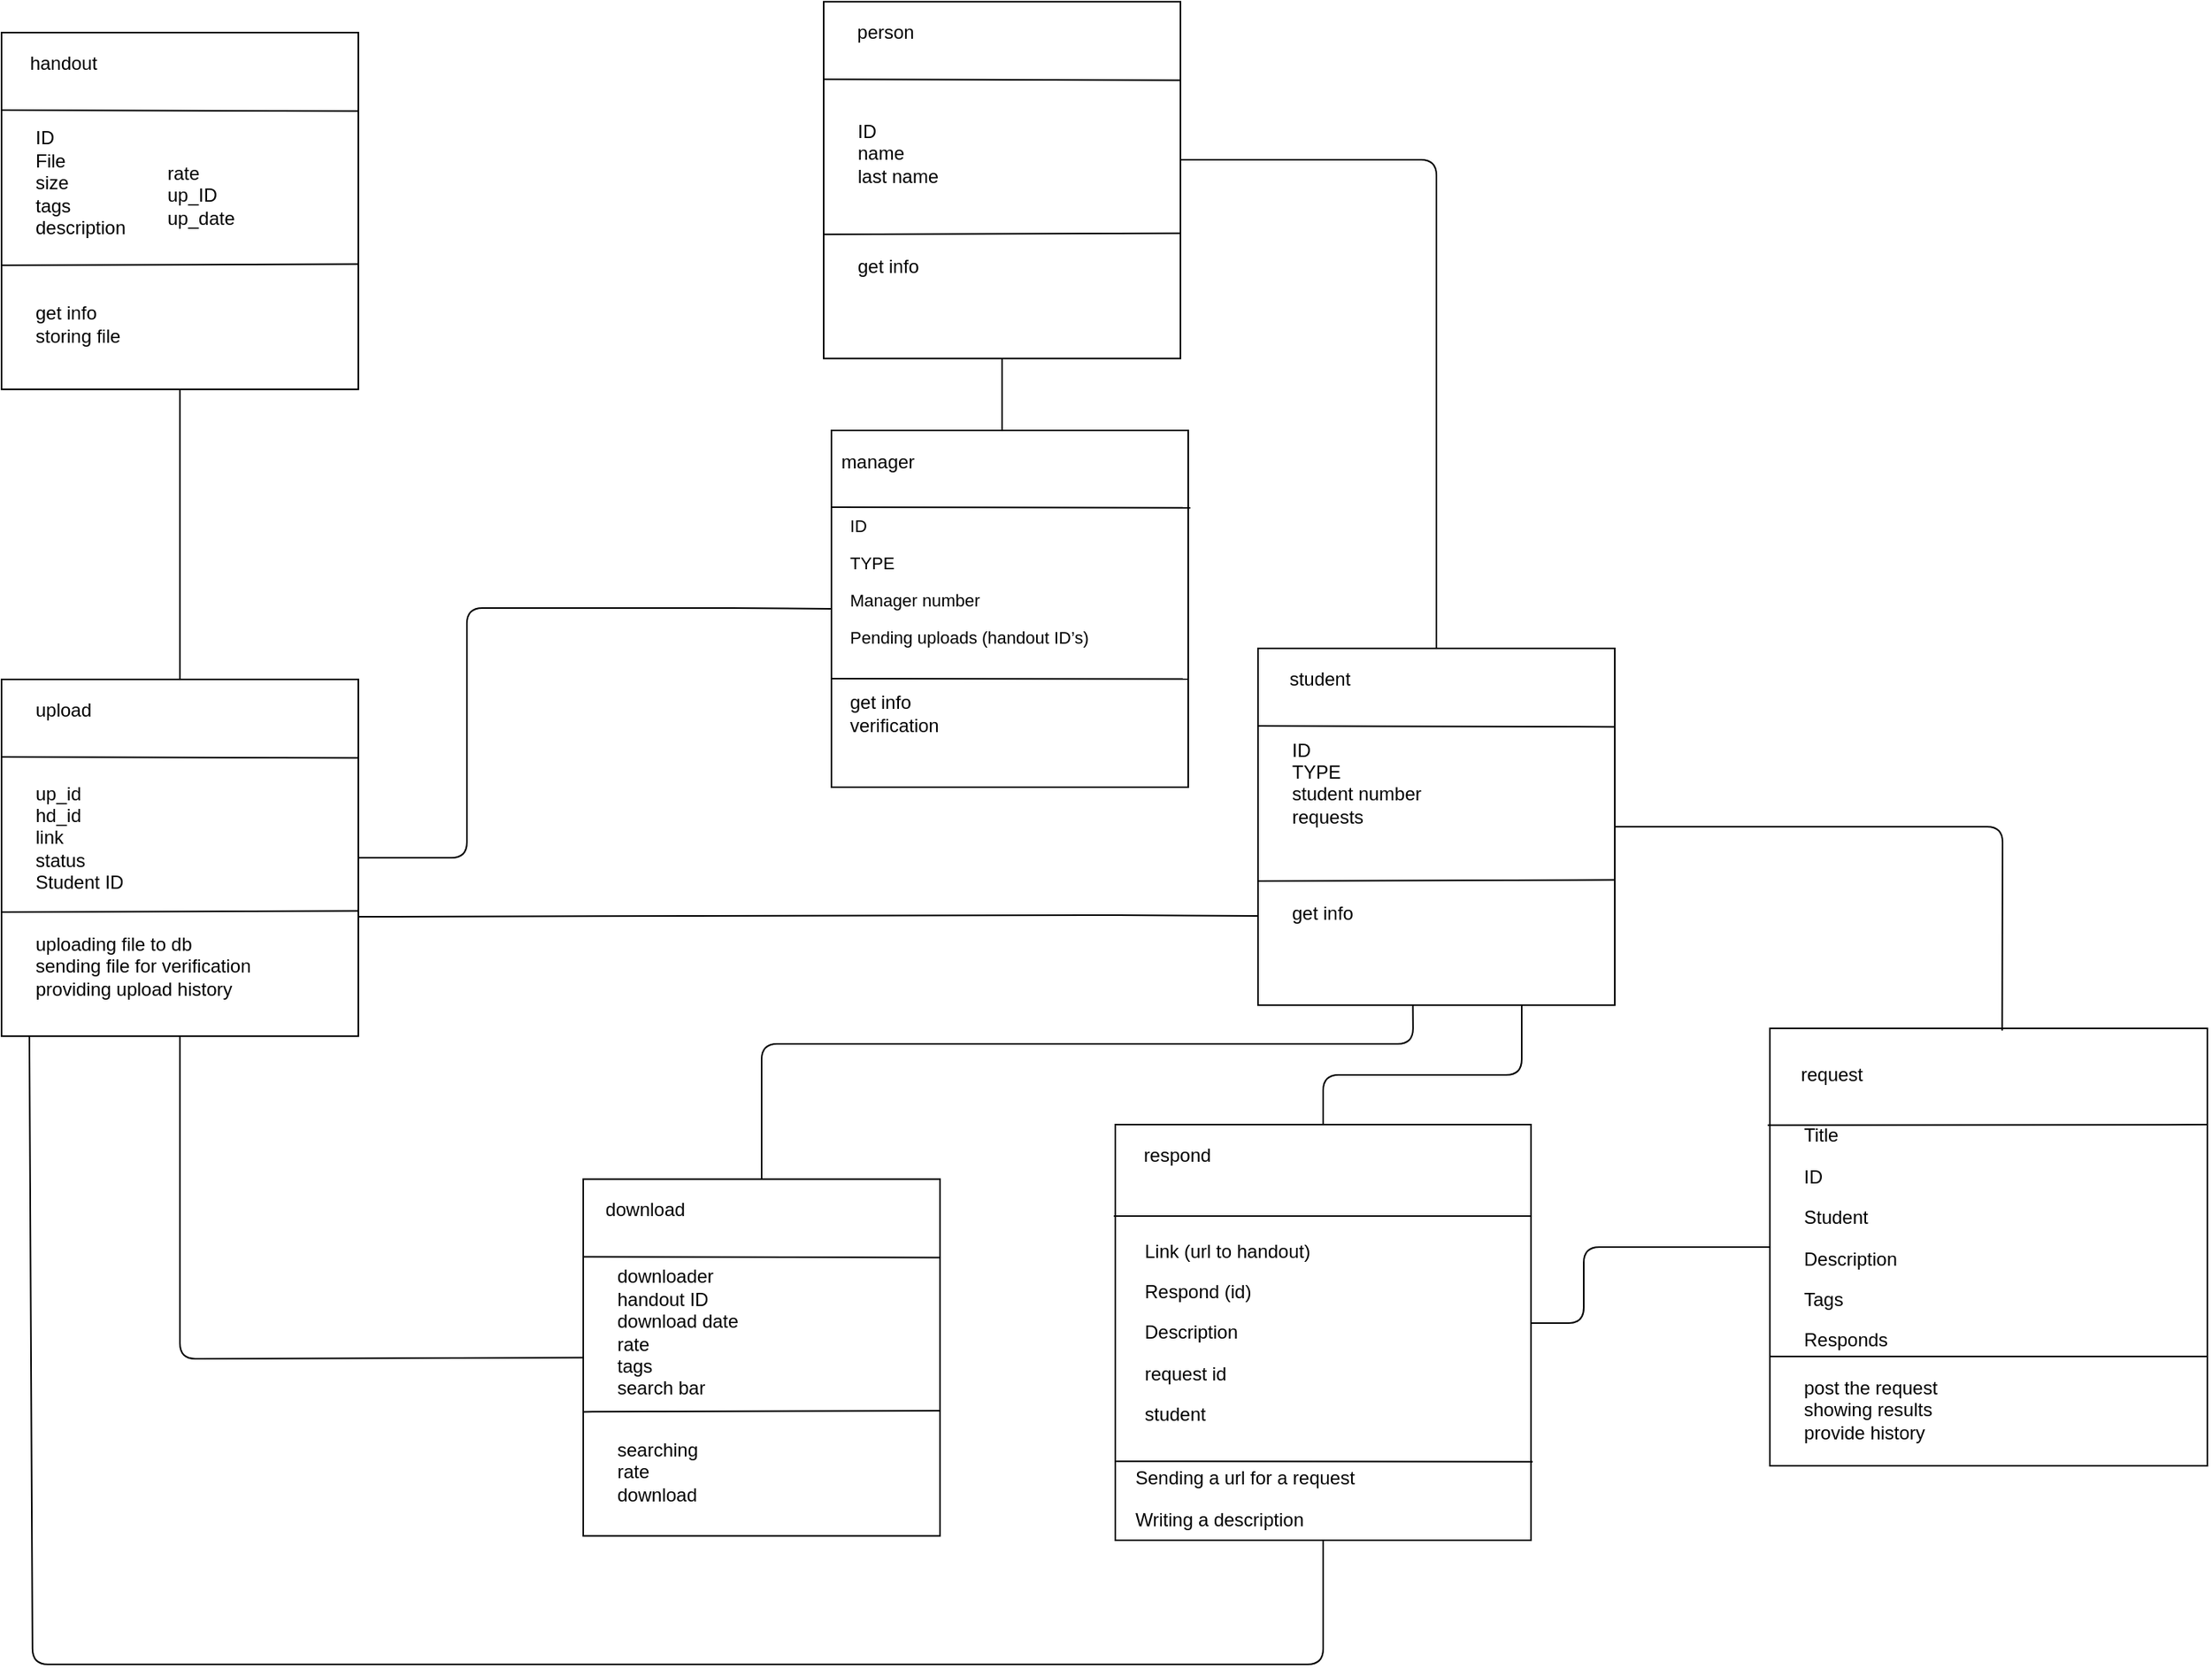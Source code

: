 <mxfile version="10.6.5" type="github"><diagram id="x0Y6FwCum36_pFBedUu7" name="Page-1"><mxGraphModel dx="525" dy="1188" grid="1" gridSize="10" guides="1" tooltips="1" connect="1" arrows="1" fold="1" page="1" pageScale="1" pageWidth="1400" pageHeight="850" math="0" shadow="0"><root><mxCell id="0"/><mxCell id="1" parent="0"/><mxCell id="NPQ8uy8gYID_hzOmiEO4-10" value="" style="whiteSpace=wrap;html=1;aspect=fixed;" parent="1" vertex="1"><mxGeometry x="375" y="57.2" width="230" height="230" as="geometry"/></mxCell><mxCell id="NPQ8uy8gYID_hzOmiEO4-13" value="" style="endArrow=none;html=1;entryX=1.001;entryY=0.649;entryDx=0;entryDy=0;exitX=0;exitY=0.25;exitDx=0;exitDy=0;entryPerimeter=0;" parent="1" target="NPQ8uy8gYID_hzOmiEO4-10" edge="1"><mxGeometry width="50" height="50" relative="1" as="geometry"><mxPoint x="375" y="207.2" as="sourcePoint"/><mxPoint x="585" y="207.2" as="targetPoint"/></mxGeometry></mxCell><mxCell id="NPQ8uy8gYID_hzOmiEO4-14" value="" style="endArrow=none;html=1;entryX=1.001;entryY=0.22;entryDx=0;entryDy=0;exitX=0;exitY=0.25;exitDx=0;exitDy=0;entryPerimeter=0;" parent="1" target="NPQ8uy8gYID_hzOmiEO4-10" edge="1"><mxGeometry width="50" height="50" relative="1" as="geometry"><mxPoint x="375" y="107.2" as="sourcePoint"/><mxPoint x="585" y="107.2" as="targetPoint"/></mxGeometry></mxCell><mxCell id="NPQ8uy8gYID_hzOmiEO4-42" value="download" style="text;html=1;strokeColor=none;fillColor=none;align=center;verticalAlign=middle;whiteSpace=wrap;rounded=0;" parent="1" vertex="1"><mxGeometry x="395" y="67.2" width="40" height="20" as="geometry"/></mxCell><mxCell id="NPQ8uy8gYID_hzOmiEO4-43" value="downloader&amp;nbsp;&lt;br&gt;handout ID&lt;br&gt;download date&amp;nbsp;&lt;br&gt;rate&amp;nbsp;&lt;br&gt;tags&amp;nbsp;&lt;br&gt;search bar&lt;br&gt;" style="text;html=1;strokeColor=none;fillColor=none;align=left;verticalAlign=middle;whiteSpace=wrap;rounded=0;" parent="1" vertex="1"><mxGeometry x="395" y="117" width="90" height="77" as="geometry"/></mxCell><mxCell id="NPQ8uy8gYID_hzOmiEO4-44" value="searching&lt;br&gt;rate&lt;br&gt;download&amp;nbsp;" style="text;html=1;strokeColor=none;fillColor=none;align=left;verticalAlign=middle;whiteSpace=wrap;rounded=0;" parent="1" vertex="1"><mxGeometry x="395" y="217" width="130" height="57" as="geometry"/></mxCell><mxCell id="NPQ8uy8gYID_hzOmiEO4-45" value="" style="whiteSpace=wrap;html=1;aspect=fixed;" parent="1" vertex="1"><mxGeometry y="-265" width="230" height="230" as="geometry"/></mxCell><mxCell id="NPQ8uy8gYID_hzOmiEO4-46" value="" style="endArrow=none;html=1;entryX=1.001;entryY=0.649;entryDx=0;entryDy=0;exitX=0;exitY=0.25;exitDx=0;exitDy=0;entryPerimeter=0;" parent="1" target="NPQ8uy8gYID_hzOmiEO4-45" edge="1"><mxGeometry width="50" height="50" relative="1" as="geometry"><mxPoint y="-115" as="sourcePoint"/><mxPoint x="210" y="-115" as="targetPoint"/></mxGeometry></mxCell><mxCell id="NPQ8uy8gYID_hzOmiEO4-47" value="" style="endArrow=none;html=1;entryX=1.001;entryY=0.22;entryDx=0;entryDy=0;exitX=0;exitY=0.25;exitDx=0;exitDy=0;entryPerimeter=0;" parent="1" target="NPQ8uy8gYID_hzOmiEO4-45" edge="1"><mxGeometry width="50" height="50" relative="1" as="geometry"><mxPoint y="-215" as="sourcePoint"/><mxPoint x="210" y="-215" as="targetPoint"/></mxGeometry></mxCell><mxCell id="NPQ8uy8gYID_hzOmiEO4-48" value="upload" style="text;html=1;strokeColor=none;fillColor=none;align=center;verticalAlign=middle;whiteSpace=wrap;rounded=0;" parent="1" vertex="1"><mxGeometry x="20" y="-255" width="40" height="20" as="geometry"/></mxCell><mxCell id="NPQ8uy8gYID_hzOmiEO4-49" value="&lt;div style=&quot;text-align: left&quot;&gt;&lt;span&gt;up_id&lt;/span&gt;&lt;/div&gt;&lt;div style=&quot;text-align: left&quot;&gt;&lt;span&gt;hd_id&lt;/span&gt;&lt;/div&gt;&lt;div style=&quot;text-align: left&quot;&gt;&lt;span&gt;link&lt;/span&gt;&lt;/div&gt;&lt;div style=&quot;text-align: left&quot;&gt;&lt;span&gt;status&lt;/span&gt;&lt;/div&gt;&lt;div style=&quot;text-align: left&quot;&gt;&lt;span&gt;Student ID&amp;nbsp;&lt;/span&gt;&lt;span&gt;&lt;br&gt;&lt;/span&gt;&lt;/div&gt;" style="text;html=1;strokeColor=none;fillColor=none;align=left;verticalAlign=middle;whiteSpace=wrap;rounded=0;" parent="1" vertex="1"><mxGeometry x="20" y="-203" width="120" height="80" as="geometry"/></mxCell><mxCell id="NPQ8uy8gYID_hzOmiEO4-50" value="uploading file to db&lt;br&gt;sending file for verification&amp;nbsp;&lt;br&gt;providing upload history&amp;nbsp;&lt;br&gt;" style="text;html=1;strokeColor=none;fillColor=none;align=left;verticalAlign=middle;whiteSpace=wrap;rounded=0;" parent="1" vertex="1"><mxGeometry x="20" y="-105" width="190" height="50" as="geometry"/></mxCell><mxCell id="NPQ8uy8gYID_hzOmiEO4-51" value="" style="whiteSpace=wrap;html=1;aspect=fixed;" parent="1" vertex="1"><mxGeometry x="530" y="-701.882" width="230" height="230" as="geometry"/></mxCell><mxCell id="NPQ8uy8gYID_hzOmiEO4-52" value="" style="endArrow=none;html=1;entryX=1.001;entryY=0.649;entryDx=0;entryDy=0;exitX=0;exitY=0.25;exitDx=0;exitDy=0;entryPerimeter=0;" parent="1" target="NPQ8uy8gYID_hzOmiEO4-51" edge="1"><mxGeometry width="50" height="50" relative="1" as="geometry"><mxPoint x="530" y="-551.882" as="sourcePoint"/><mxPoint x="740" y="-551.882" as="targetPoint"/></mxGeometry></mxCell><mxCell id="NPQ8uy8gYID_hzOmiEO4-53" value="" style="endArrow=none;html=1;entryX=1.001;entryY=0.22;entryDx=0;entryDy=0;exitX=0;exitY=0.25;exitDx=0;exitDy=0;entryPerimeter=0;" parent="1" target="NPQ8uy8gYID_hzOmiEO4-51" edge="1"><mxGeometry width="50" height="50" relative="1" as="geometry"><mxPoint x="530" y="-651.882" as="sourcePoint"/><mxPoint x="740" y="-651.882" as="targetPoint"/></mxGeometry></mxCell><mxCell id="NPQ8uy8gYID_hzOmiEO4-54" value="person" style="text;html=1;strokeColor=none;fillColor=none;align=center;verticalAlign=middle;whiteSpace=wrap;rounded=0;" parent="1" vertex="1"><mxGeometry x="550" y="-691.882" width="40" height="20" as="geometry"/></mxCell><mxCell id="NPQ8uy8gYID_hzOmiEO4-55" value="ID&lt;br&gt;name&amp;nbsp;&lt;br&gt;last name&lt;br&gt;" style="text;html=1;strokeColor=none;fillColor=none;align=left;verticalAlign=middle;whiteSpace=wrap;rounded=0;" parent="1" vertex="1"><mxGeometry x="550" y="-641.382" width="70" height="75" as="geometry"/></mxCell><mxCell id="NPQ8uy8gYID_hzOmiEO4-56" value="get info&amp;nbsp;" style="text;html=1;strokeColor=none;fillColor=none;align=left;verticalAlign=middle;whiteSpace=wrap;rounded=0;" parent="1" vertex="1"><mxGeometry x="550" y="-541.382" width="90" height="20" as="geometry"/></mxCell><mxCell id="NPQ8uy8gYID_hzOmiEO4-57" value="" style="whiteSpace=wrap;html=1;aspect=fixed;" parent="1" vertex="1"><mxGeometry y="-682" width="230" height="230" as="geometry"/></mxCell><mxCell id="NPQ8uy8gYID_hzOmiEO4-58" value="" style="endArrow=none;html=1;entryX=1.001;entryY=0.649;entryDx=0;entryDy=0;exitX=0;exitY=0.25;exitDx=0;exitDy=0;entryPerimeter=0;" parent="1" target="NPQ8uy8gYID_hzOmiEO4-57" edge="1"><mxGeometry width="50" height="50" relative="1" as="geometry"><mxPoint y="-532" as="sourcePoint"/><mxPoint x="210" y="-532" as="targetPoint"/></mxGeometry></mxCell><mxCell id="NPQ8uy8gYID_hzOmiEO4-59" value="" style="endArrow=none;html=1;entryX=1.001;entryY=0.22;entryDx=0;entryDy=0;exitX=0;exitY=0.25;exitDx=0;exitDy=0;entryPerimeter=0;" parent="1" target="NPQ8uy8gYID_hzOmiEO4-57" edge="1"><mxGeometry width="50" height="50" relative="1" as="geometry"><mxPoint y="-632" as="sourcePoint"/><mxPoint x="210" y="-632" as="targetPoint"/></mxGeometry></mxCell><mxCell id="NPQ8uy8gYID_hzOmiEO4-60" value="handout" style="text;html=1;strokeColor=none;fillColor=none;align=center;verticalAlign=middle;whiteSpace=wrap;rounded=0;" parent="1" vertex="1"><mxGeometry x="20" y="-672" width="40" height="20" as="geometry"/></mxCell><mxCell id="NPQ8uy8gYID_hzOmiEO4-61" value="ID&amp;nbsp;&lt;br&gt;File&amp;nbsp;&lt;br&gt;size&amp;nbsp;&lt;br&gt;tags&amp;nbsp;&lt;br&gt;description&lt;br&gt;&lt;br&gt;" style="text;html=1;strokeColor=none;fillColor=none;align=left;verticalAlign=middle;whiteSpace=wrap;rounded=0;" parent="1" vertex="1"><mxGeometry x="20" y="-621.5" width="40" height="86" as="geometry"/></mxCell><mxCell id="NPQ8uy8gYID_hzOmiEO4-62" value="get info&lt;br&gt;storing file&amp;nbsp;&lt;br&gt;" style="text;html=1;strokeColor=none;fillColor=none;align=left;verticalAlign=middle;whiteSpace=wrap;rounded=0;" parent="1" vertex="1"><mxGeometry x="20" y="-521.5" width="100" height="55" as="geometry"/></mxCell><mxCell id="NPQ8uy8gYID_hzOmiEO4-63" value="" style="whiteSpace=wrap;html=1;aspect=fixed;" parent="1" vertex="1"><mxGeometry x="535" y="-425.5" width="230" height="230" as="geometry"/></mxCell><mxCell id="NPQ8uy8gYID_hzOmiEO4-64" value="" style="endArrow=none;html=1;entryX=1.002;entryY=0.697;entryDx=0;entryDy=0;exitX=0;exitY=0.25;exitDx=0;exitDy=0;entryPerimeter=0;" parent="1" target="NPQ8uy8gYID_hzOmiEO4-63" edge="1"><mxGeometry width="50" height="50" relative="1" as="geometry"><mxPoint x="535" y="-265.5" as="sourcePoint"/><mxPoint x="765" y="-266" as="targetPoint"/></mxGeometry></mxCell><mxCell id="NPQ8uy8gYID_hzOmiEO4-65" value="" style="endArrow=none;html=1;entryX=1.006;entryY=0.217;entryDx=0;entryDy=0;entryPerimeter=0;" parent="1" target="NPQ8uy8gYID_hzOmiEO4-63" edge="1"><mxGeometry width="50" height="50" relative="1" as="geometry"><mxPoint x="535" y="-376" as="sourcePoint"/><mxPoint x="755" y="-375" as="targetPoint"/></mxGeometry></mxCell><mxCell id="NPQ8uy8gYID_hzOmiEO4-66" value="manager" style="text;html=1;strokeColor=none;fillColor=none;align=center;verticalAlign=middle;whiteSpace=wrap;rounded=0;" parent="1" vertex="1"><mxGeometry x="545" y="-415.5" width="40" height="20" as="geometry"/></mxCell><mxCell id="NPQ8uy8gYID_hzOmiEO4-67" value="&lt;p style=&quot;font-size: 11px;&quot;&gt;ID&lt;/p&gt;&lt;p style=&quot;font-size: 11px;&quot;&gt;&lt;span style=&quot;font-size: 11px;&quot;&gt;TYPE&lt;/span&gt;&lt;/p&gt;&lt;p style=&quot;font-size: 11px;&quot;&gt;Manager number&lt;/p&gt;&lt;p style=&quot;font-size: 11px;&quot;&gt;&lt;span style=&quot;font-size: 11px;&quot;&gt;Pending uploads (handout ID’s)&lt;/span&gt;&lt;/p&gt;" style="text;html=1;strokeColor=none;fillColor=none;align=left;verticalAlign=middle;whiteSpace=wrap;rounded=0;fontSize=11;" parent="1" vertex="1"><mxGeometry x="545" y="-365.5" width="180" height="75" as="geometry"/></mxCell><mxCell id="NPQ8uy8gYID_hzOmiEO4-68" value="get info&lt;br&gt;verification&amp;nbsp;&amp;nbsp;" style="text;html=1;strokeColor=none;fillColor=none;align=left;verticalAlign=middle;whiteSpace=wrap;rounded=0;" parent="1" vertex="1"><mxGeometry x="545" y="-265.5" width="150" height="45" as="geometry"/></mxCell><mxCell id="NPQ8uy8gYID_hzOmiEO4-71" value="" style="whiteSpace=wrap;html=1;aspect=fixed;" parent="1" vertex="1"><mxGeometry x="810" y="-285" width="230" height="230" as="geometry"/></mxCell><mxCell id="NPQ8uy8gYID_hzOmiEO4-72" value="" style="endArrow=none;html=1;entryX=1.001;entryY=0.649;entryDx=0;entryDy=0;exitX=0;exitY=0.25;exitDx=0;exitDy=0;entryPerimeter=0;" parent="1" target="NPQ8uy8gYID_hzOmiEO4-71" edge="1"><mxGeometry width="50" height="50" relative="1" as="geometry"><mxPoint x="810" y="-135" as="sourcePoint"/><mxPoint x="1020" y="-135" as="targetPoint"/></mxGeometry></mxCell><mxCell id="NPQ8uy8gYID_hzOmiEO4-73" value="" style="endArrow=none;html=1;entryX=1.001;entryY=0.22;entryDx=0;entryDy=0;exitX=0;exitY=0.25;exitDx=0;exitDy=0;entryPerimeter=0;" parent="1" target="NPQ8uy8gYID_hzOmiEO4-71" edge="1"><mxGeometry width="50" height="50" relative="1" as="geometry"><mxPoint x="810" y="-235" as="sourcePoint"/><mxPoint x="1020" y="-235" as="targetPoint"/></mxGeometry></mxCell><mxCell id="NPQ8uy8gYID_hzOmiEO4-74" value="student" style="text;html=1;strokeColor=none;fillColor=none;align=center;verticalAlign=middle;whiteSpace=wrap;rounded=0;" parent="1" vertex="1"><mxGeometry x="830" y="-275" width="40" height="20" as="geometry"/></mxCell><mxCell id="NPQ8uy8gYID_hzOmiEO4-75" value="ID&amp;nbsp;&lt;br&gt;TYPE&lt;br&gt;student number&lt;br&gt;requests&amp;nbsp;&lt;br&gt;&lt;br&gt;" style="text;html=1;strokeColor=none;fillColor=none;align=left;verticalAlign=middle;whiteSpace=wrap;rounded=0;" parent="1" vertex="1"><mxGeometry x="830" y="-224.5" width="180" height="66" as="geometry"/></mxCell><mxCell id="NPQ8uy8gYID_hzOmiEO4-76" value="get info" style="text;html=1;strokeColor=none;fillColor=none;align=left;verticalAlign=middle;whiteSpace=wrap;rounded=0;" parent="1" vertex="1"><mxGeometry x="830" y="-124.5" width="100" height="20" as="geometry"/></mxCell><mxCell id="NPQ8uy8gYID_hzOmiEO4-77" value="" style="whiteSpace=wrap;html=1;aspect=fixed;" parent="1" vertex="1"><mxGeometry x="718" y="22" width="268" height="268" as="geometry"/></mxCell><mxCell id="NPQ8uy8gYID_hzOmiEO4-78" value="" style="endArrow=none;html=1;entryX=1.004;entryY=0.811;entryDx=0;entryDy=0;entryPerimeter=0;exitX=0.002;exitY=0.81;exitDx=0;exitDy=0;exitPerimeter=0;" parent="1" source="NPQ8uy8gYID_hzOmiEO4-77" target="NPQ8uy8gYID_hzOmiEO4-77" edge="1"><mxGeometry width="50" height="50" relative="1" as="geometry"><mxPoint x="717" y="240" as="sourcePoint"/><mxPoint x="927.5" y="172" as="targetPoint"/></mxGeometry></mxCell><mxCell id="NPQ8uy8gYID_hzOmiEO4-79" value="" style="endArrow=none;html=1;entryX=1.001;entryY=0.22;entryDx=0;entryDy=0;entryPerimeter=0;" parent="1" target="NPQ8uy8gYID_hzOmiEO4-77" edge="1"><mxGeometry width="50" height="50" relative="1" as="geometry"><mxPoint x="717" y="81" as="sourcePoint"/><mxPoint x="927.5" y="72" as="targetPoint"/></mxGeometry></mxCell><mxCell id="NPQ8uy8gYID_hzOmiEO4-80" value="respond" style="text;html=1;strokeColor=none;fillColor=none;align=center;verticalAlign=middle;whiteSpace=wrap;rounded=0;" parent="1" vertex="1"><mxGeometry x="737.5" y="32" width="40" height="20" as="geometry"/></mxCell><mxCell id="NPQ8uy8gYID_hzOmiEO4-81" value="&lt;p&gt;Link (url to handout)&lt;/p&gt;&lt;p&gt;Respond (id)&lt;/p&gt;&lt;p&gt;Description&lt;/p&gt;&lt;p&gt;request id&amp;nbsp;&amp;nbsp;&lt;/p&gt;&lt;p&gt;student&amp;nbsp;&lt;/p&gt;" style="text;html=1;strokeColor=none;fillColor=none;align=left;verticalAlign=middle;whiteSpace=wrap;rounded=0;" parent="1" vertex="1"><mxGeometry x="735" y="121" width="173" height="70" as="geometry"/></mxCell><mxCell id="NPQ8uy8gYID_hzOmiEO4-82" value="&lt;p&gt;Sending a url for a request &lt;/p&gt;&lt;p&gt;Writing a description&amp;nbsp;&lt;/p&gt;" style="text;html=1;strokeColor=none;fillColor=none;align=left;verticalAlign=middle;whiteSpace=wrap;rounded=0;" parent="1" vertex="1"><mxGeometry x="728.5" y="239" width="163" height="48" as="geometry"/></mxCell><mxCell id="NPQ8uy8gYID_hzOmiEO4-88" value="" style="whiteSpace=wrap;html=1;aspect=fixed;" parent="1" vertex="1"><mxGeometry x="1140" y="-40" width="282" height="282" as="geometry"/></mxCell><mxCell id="NPQ8uy8gYID_hzOmiEO4-89" value="" style="endArrow=none;html=1;entryX=1;entryY=0.75;entryDx=0;entryDy=0;exitX=0;exitY=0.75;exitDx=0;exitDy=0;" parent="1" source="NPQ8uy8gYID_hzOmiEO4-88" target="NPQ8uy8gYID_hzOmiEO4-88" edge="1"><mxGeometry width="50" height="50" relative="1" as="geometry"><mxPoint x="1140" y="162.0" as="sourcePoint"/><mxPoint x="1350" y="162" as="targetPoint"/></mxGeometry></mxCell><mxCell id="NPQ8uy8gYID_hzOmiEO4-90" value="" style="endArrow=none;html=1;entryX=1.001;entryY=0.22;entryDx=0;entryDy=0;exitX=-0.005;exitY=0.221;exitDx=0;exitDy=0;entryPerimeter=0;exitPerimeter=0;" parent="1" source="NPQ8uy8gYID_hzOmiEO4-88" target="NPQ8uy8gYID_hzOmiEO4-88" edge="1"><mxGeometry width="50" height="50" relative="1" as="geometry"><mxPoint x="1140" y="62.0" as="sourcePoint"/><mxPoint x="1350" y="62" as="targetPoint"/></mxGeometry></mxCell><mxCell id="NPQ8uy8gYID_hzOmiEO4-91" value="request" style="text;html=1;strokeColor=none;fillColor=none;align=center;verticalAlign=middle;whiteSpace=wrap;rounded=0;" parent="1" vertex="1"><mxGeometry x="1160" y="-20" width="40" height="20" as="geometry"/></mxCell><mxCell id="NPQ8uy8gYID_hzOmiEO4-92" value="&lt;p&gt;Title&amp;nbsp;&lt;/p&gt;&lt;p&gt;ID&amp;nbsp;&lt;/p&gt;&lt;p&gt;Student&amp;nbsp;&lt;/p&gt;&lt;p&gt;Description&amp;nbsp;&lt;/p&gt;&lt;p&gt;Tags&amp;nbsp;&lt;/p&gt;&lt;p&gt;Responds&amp;nbsp;&lt;/p&gt;" style="text;html=1;strokeColor=none;fillColor=none;align=left;verticalAlign=middle;whiteSpace=wrap;rounded=0;" parent="1" vertex="1"><mxGeometry x="1160" y="30" width="200" height="130" as="geometry"/></mxCell><mxCell id="NPQ8uy8gYID_hzOmiEO4-93" value="post the request&lt;br&gt;showing results&lt;br&gt;provide history&amp;nbsp;&amp;nbsp;" style="text;html=1;strokeColor=none;fillColor=none;align=left;verticalAlign=middle;whiteSpace=wrap;rounded=0;" parent="1" vertex="1"><mxGeometry x="1160" y="182" width="200" height="48" as="geometry"/></mxCell><mxCell id="NPQ8uy8gYID_hzOmiEO4-94" value="rate&lt;br&gt;up_ID&lt;br&gt;up_date&amp;nbsp;&lt;br&gt;" style="text;html=1;strokeColor=none;fillColor=none;align=left;verticalAlign=middle;whiteSpace=wrap;rounded=0;" parent="1" vertex="1"><mxGeometry x="105" y="-620" width="40" height="86" as="geometry"/></mxCell><mxCell id="NPQ8uy8gYID_hzOmiEO4-97" value="" style="endArrow=none;html=1;entryX=0.5;entryY=1;entryDx=0;entryDy=0;" parent="1" source="NPQ8uy8gYID_hzOmiEO4-45" target="NPQ8uy8gYID_hzOmiEO4-57" edge="1"><mxGeometry width="50" height="50" relative="1" as="geometry"><mxPoint x="10" y="460" as="sourcePoint"/><mxPoint x="60" y="410" as="targetPoint"/></mxGeometry></mxCell><mxCell id="NPQ8uy8gYID_hzOmiEO4-98" value="" style="endArrow=none;html=1;entryX=0.5;entryY=1;entryDx=0;entryDy=0;" parent="1" target="NPQ8uy8gYID_hzOmiEO4-51" edge="1"><mxGeometry width="50" height="50" relative="1" as="geometry"><mxPoint x="645" y="-425" as="sourcePoint"/><mxPoint x="640.294" y="-458.794" as="targetPoint"/></mxGeometry></mxCell><mxCell id="NPQ8uy8gYID_hzOmiEO4-100" value="" style="endArrow=none;html=1;exitX=0.5;exitY=0;exitDx=0;exitDy=0;entryX=1;entryY=0.443;entryDx=0;entryDy=0;entryPerimeter=0;" parent="1" source="NPQ8uy8gYID_hzOmiEO4-71" target="NPQ8uy8gYID_hzOmiEO4-51" edge="1"><mxGeometry width="50" height="50" relative="1" as="geometry"><mxPoint x="949.794" y="-313" as="sourcePoint"/><mxPoint x="950" y="-610" as="targetPoint"/><Array as="points"><mxPoint x="925" y="-600"/></Array></mxGeometry></mxCell><mxCell id="NPQ8uy8gYID_hzOmiEO4-102" value="" style="endArrow=none;html=1;entryX=0;entryY=0.5;entryDx=0;entryDy=0;exitX=1;exitY=0.5;exitDx=0;exitDy=0;" parent="1" source="NPQ8uy8gYID_hzOmiEO4-45" target="NPQ8uy8gYID_hzOmiEO4-63" edge="1"><mxGeometry width="50" height="50" relative="1" as="geometry"><mxPoint x="380.123" y="160" as="sourcePoint"/><mxPoint x="380.294" y="-0.294" as="targetPoint"/><Array as="points"><mxPoint x="300" y="-150"/><mxPoint x="300" y="-311"/><mxPoint x="480" y="-311"/></Array></mxGeometry></mxCell><mxCell id="NPQ8uy8gYID_hzOmiEO4-104" value="" style="endArrow=none;html=1;entryX=0;entryY=0.75;entryDx=0;entryDy=0;" parent="1" target="NPQ8uy8gYID_hzOmiEO4-71" edge="1"><mxGeometry width="50" height="50" relative="1" as="geometry"><mxPoint x="230" y="-112" as="sourcePoint"/><mxPoint x="539.5" y="-102.206" as="targetPoint"/><Array as="points"><mxPoint x="710" y="-113"/></Array></mxGeometry></mxCell><mxCell id="NPQ8uy8gYID_hzOmiEO4-105" value="" style="endArrow=none;html=1;exitX=0.5;exitY=0;exitDx=0;exitDy=0;entryX=0.434;entryY=0.999;entryDx=0;entryDy=0;entryPerimeter=0;" parent="1" source="NPQ8uy8gYID_hzOmiEO4-10" target="NPQ8uy8gYID_hzOmiEO4-71" edge="1"><mxGeometry width="50" height="50" relative="1" as="geometry"><mxPoint x="240.088" y="332.5" as="sourcePoint"/><mxPoint x="910" y="-50" as="targetPoint"/><Array as="points"><mxPoint x="490" y="-30"/><mxPoint x="910" y="-30"/></Array></mxGeometry></mxCell><mxCell id="NPQ8uy8gYID_hzOmiEO4-106" value="" style="endArrow=none;html=1;entryX=0;entryY=0.5;entryDx=0;entryDy=0;exitX=0.5;exitY=1;exitDx=0;exitDy=0;" parent="1" source="NPQ8uy8gYID_hzOmiEO4-45" target="NPQ8uy8gYID_hzOmiEO4-10" edge="1"><mxGeometry width="50" height="50" relative="1" as="geometry"><mxPoint x="255.088" y="51.853" as="sourcePoint"/><mxPoint x="715.088" y="-61.088" as="targetPoint"/><Array as="points"><mxPoint x="115" y="173"/></Array></mxGeometry></mxCell><mxCell id="NPQ8uy8gYID_hzOmiEO4-107" value="" style="endArrow=none;html=1;entryX=0.5;entryY=1;entryDx=0;entryDy=0;exitX=0.078;exitY=1;exitDx=0;exitDy=0;exitPerimeter=0;" parent="1" source="NPQ8uy8gYID_hzOmiEO4-45" target="NPQ8uy8gYID_hzOmiEO4-77" edge="1"><mxGeometry width="50" height="50" relative="1" as="geometry"><mxPoint x="20" y="-40" as="sourcePoint"/><mxPoint x="880" y="360" as="targetPoint"/><Array as="points"><mxPoint x="20" y="370"/><mxPoint x="852" y="370"/></Array></mxGeometry></mxCell><mxCell id="NPQ8uy8gYID_hzOmiEO4-109" value="" style="endArrow=none;html=1;entryX=1;entryY=0.5;entryDx=0;entryDy=0;exitX=0.531;exitY=0.005;exitDx=0;exitDy=0;exitPerimeter=0;" parent="1" source="NPQ8uy8gYID_hzOmiEO4-88" target="NPQ8uy8gYID_hzOmiEO4-71" edge="1"><mxGeometry width="50" height="50" relative="1" as="geometry"><mxPoint x="1300" y="-80" as="sourcePoint"/><mxPoint x="1750.429" y="-271.429" as="targetPoint"/><Array as="points"><mxPoint x="1290" y="-170"/></Array></mxGeometry></mxCell><mxCell id="NPQ8uy8gYID_hzOmiEO4-110" value="" style="endArrow=none;html=1;exitX=0.5;exitY=0;exitDx=0;exitDy=0;entryX=0.434;entryY=0.999;entryDx=0;entryDy=0;entryPerimeter=0;" parent="1" source="NPQ8uy8gYID_hzOmiEO4-77" edge="1"><mxGeometry width="50" height="50" relative="1" as="geometry"><mxPoint x="560" y="57" as="sourcePoint"/><mxPoint x="980" y="-55" as="targetPoint"/><Array as="points"><mxPoint x="852" y="-10"/><mxPoint x="980" y="-10"/></Array></mxGeometry></mxCell><mxCell id="NPQ8uy8gYID_hzOmiEO4-111" value="" style="endArrow=none;html=1;entryX=0;entryY=0.5;entryDx=0;entryDy=0;" parent="1" target="NPQ8uy8gYID_hzOmiEO4-88" edge="1"><mxGeometry width="50" height="50" relative="1" as="geometry"><mxPoint x="986" y="150" as="sourcePoint"/><mxPoint x="1097" y="67" as="targetPoint"/><Array as="points"><mxPoint x="1020" y="150"/><mxPoint x="1020" y="101"/></Array></mxGeometry></mxCell></root></mxGraphModel></diagram></mxfile>